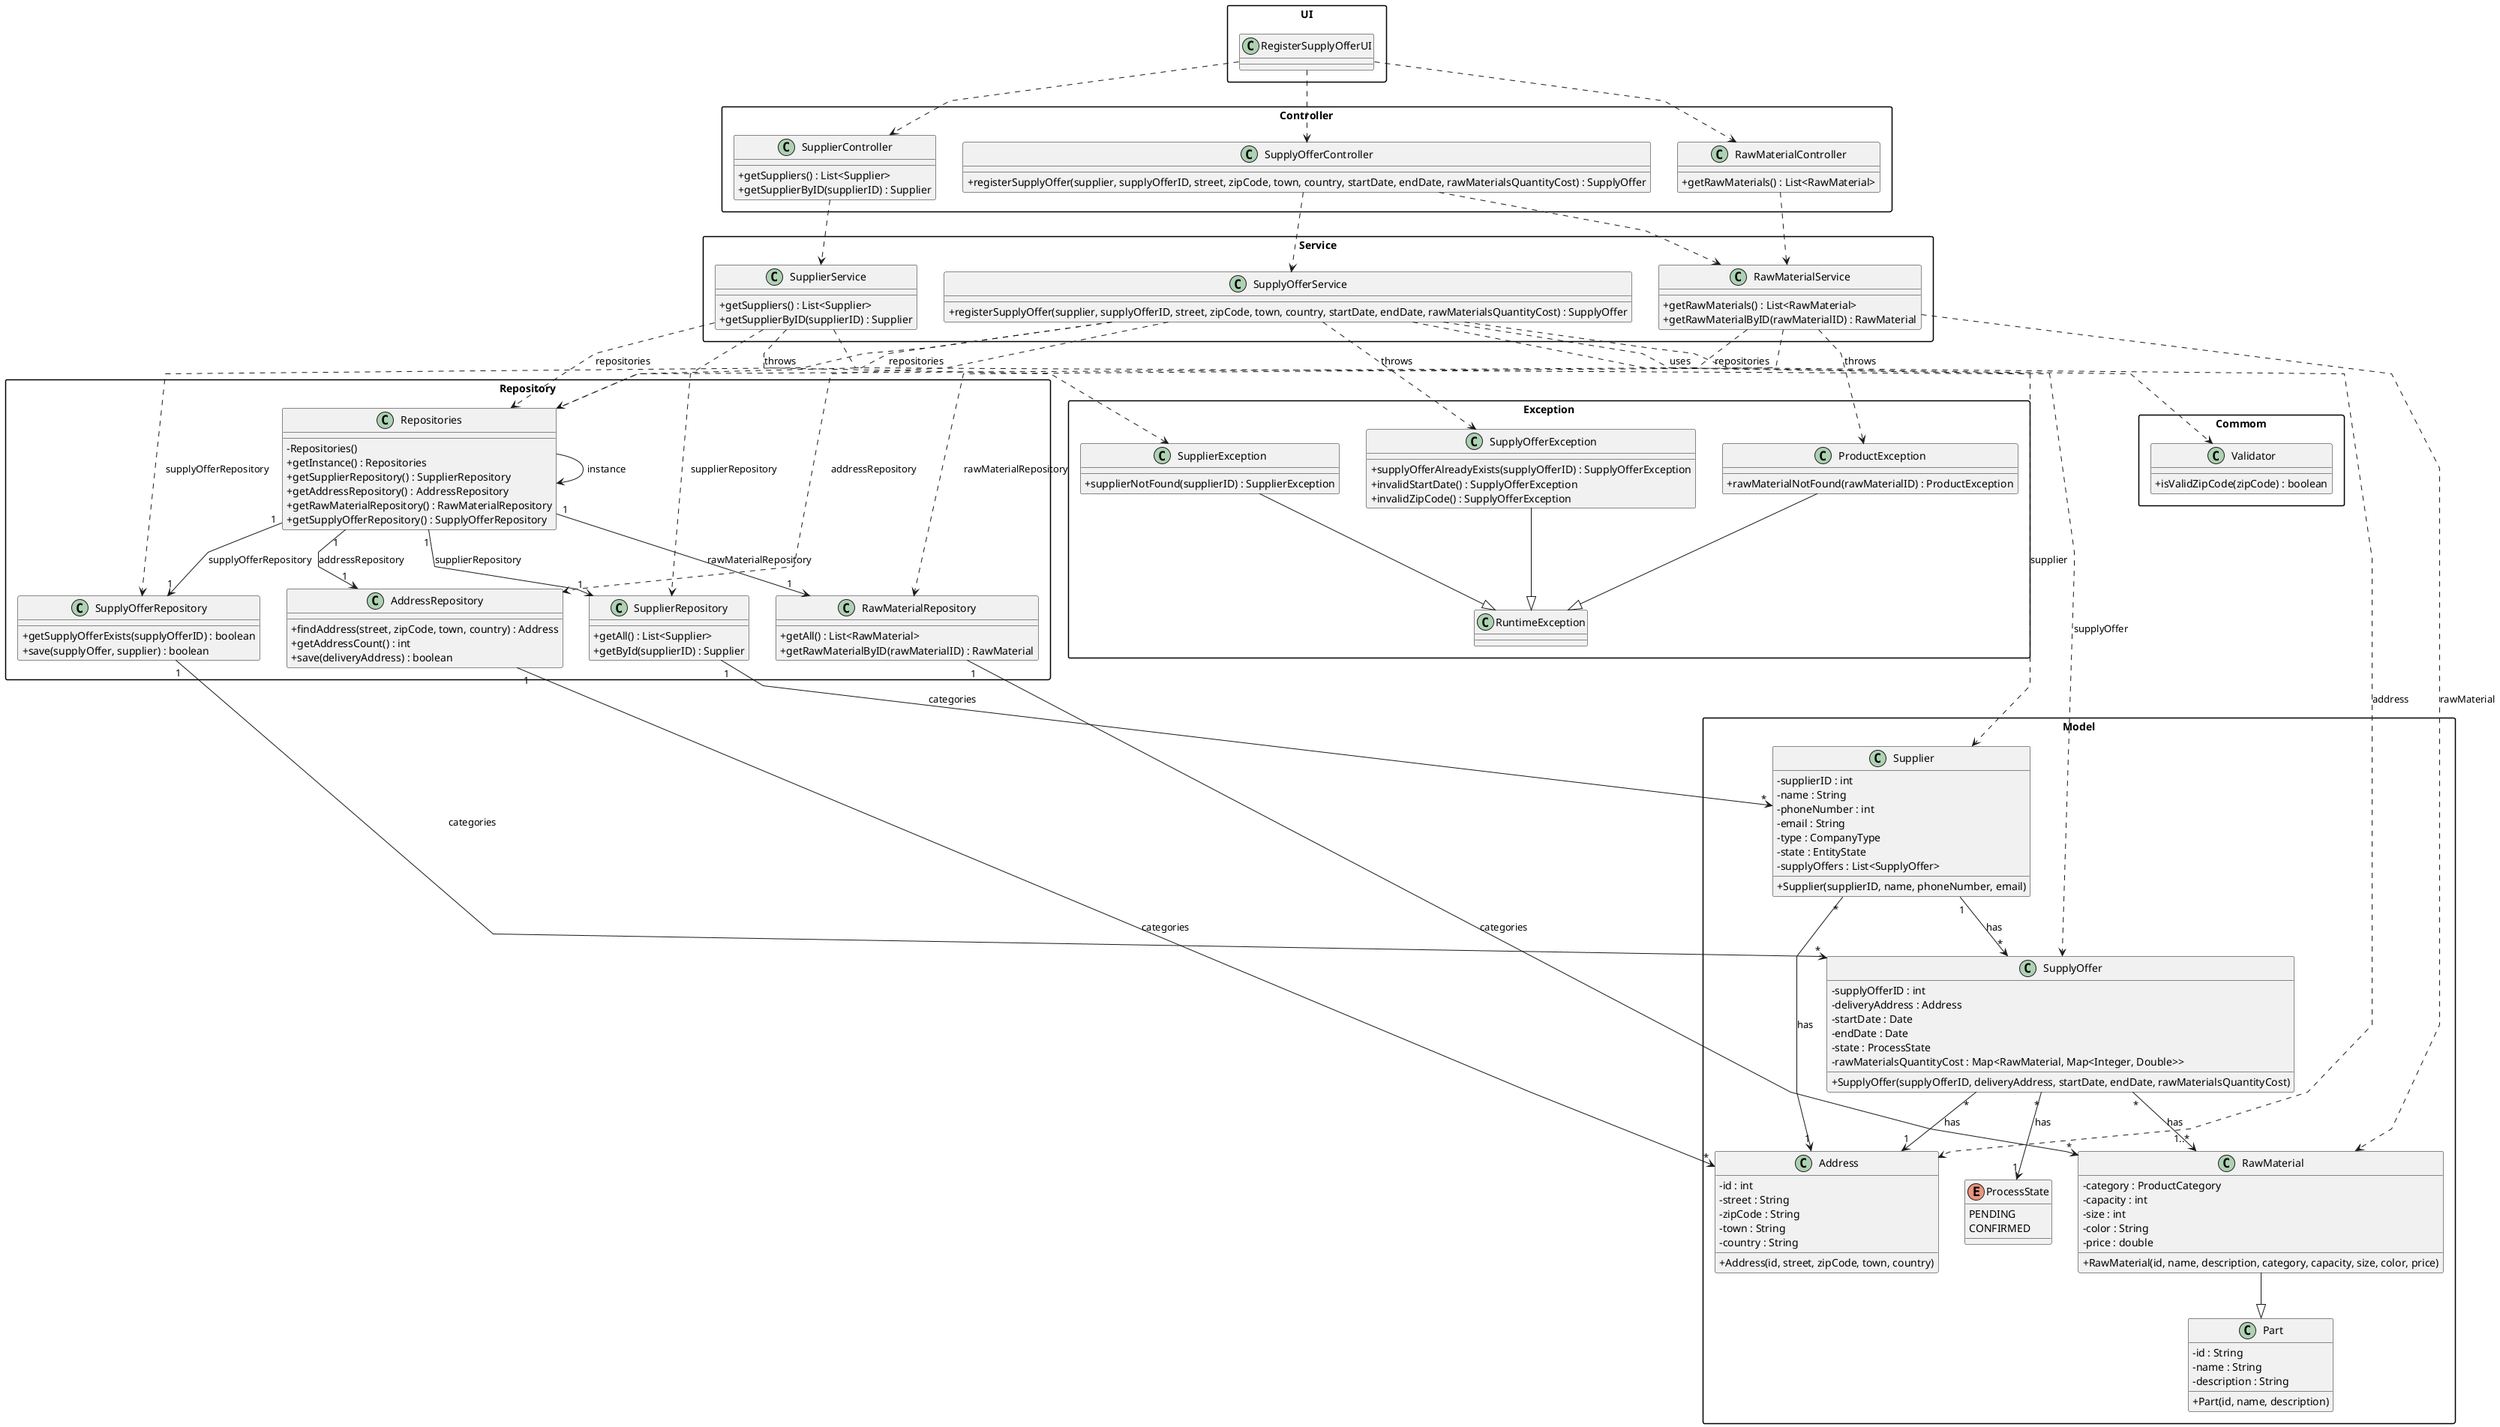 @startuml
skinparam packageStyle rectangle
skinparam shadowing false
skinparam linetype polyline
skinparam classAttributeIconSize 0

package "UI" {
    class RegisterSupplyOfferUI {
    }
}

package "Controller" {
    class SupplierController {
        +getSuppliers() : List<Supplier>
        +getSupplierByID(supplierID) : Supplier
    }

    class SupplyOfferController {
        +registerSupplyOffer(supplier, supplyOfferID, street, zipCode, town, country, startDate, endDate, rawMaterialsQuantityCost) : SupplyOffer
    }

    class RawMaterialController {
        +getRawMaterials() : List<RawMaterial>
    }
}

package "Service" {
    class SupplierService {
        +getSuppliers() : List<Supplier>
        +getSupplierByID(supplierID) : Supplier
    }

    class SupplyOfferService {
        +registerSupplyOffer(supplier, supplyOfferID, street, zipCode, town, country, startDate, endDate, rawMaterialsQuantityCost) : SupplyOffer
    }

    class RawMaterialService {
        +getRawMaterials() : List<RawMaterial>
        +getRawMaterialByID(rawMaterialID) : RawMaterial
    }
}

package "Repository" {
    class Repositories {
        -Repositories()
        +getInstance() : Repositories
        +getSupplierRepository() : SupplierRepository
        +getAddressRepository() : AddressRepository
        +getRawMaterialRepository() : RawMaterialRepository
        +getSupplyOfferRepository() : SupplyOfferRepository
    }

    class SupplierRepository {
        +getAll() : List<Supplier>
        +getById(supplierID) : Supplier
    }

    class AddressRepository {
        +findAddress(street, zipCode, town, country) : Address
        +getAddressCount() : int
        +save(deliveryAddress) : boolean
    }

    class RawMaterialRepository {
        +getAll() : List<RawMaterial>
        +getRawMaterialByID(rawMaterialID) : RawMaterial
    }

    class SupplyOfferRepository {
        +getSupplyOfferExists(supplyOfferID) : boolean
        +save(supplyOffer, supplier) : boolean
    }
}

package "Model" {
    class Supplier {
        -supplierID : int
        -name : String
        -phoneNumber : int
        -email : String
        -type : CompanyType
        -state : EntityState
        -supplyOffers : List<SupplyOffer>
        +Supplier(supplierID, name, phoneNumber, email)
    }

    class SupplyOffer {
        -supplyOfferID : int
        -deliveryAddress : Address
        -startDate : Date
        -endDate : Date
        -state : ProcessState
        -rawMaterialsQuantityCost : Map<RawMaterial, Map<Integer, Double>>
        +SupplyOffer(supplyOfferID, deliveryAddress, startDate, endDate, rawMaterialsQuantityCost)
    }

    class Address {
        -id : int
        -street : String
        -zipCode : String
        -town : String
        -country : String
        +Address(id, street, zipCode, town, country)
    }

    enum ProcessState {
        PENDING
        CONFIRMED
    }

    class Part {
        -id : String
        -name : String
        -description : String
        +Part(id, name, description)
    }

    class RawMaterial {
        -category : ProductCategory
        -capacity : int
        -size : int
        -color : String
        -price : double
        +RawMaterial(id, name, description, category, capacity, size, color, price)
    }
}

package "Exception" {
    class SupplierException {
        +supplierNotFound(supplierID) : SupplierException
    }

    class ProductException {
        +rawMaterialNotFound(rawMaterialID) : ProductException
    }

    class SupplyOfferException {
        +supplyOfferAlreadyExists(supplyOfferID) : SupplyOfferException
        +invalidStartDate() : SupplyOfferException
        +invalidZipCode() : SupplyOfferException
    }

    class RuntimeException
}

package "Commom" {
    class Validator {
        +isValidZipCode(zipCode) : boolean
    }
}


RegisterSupplyOfferUI ..> SupplierController
RegisterSupplyOfferUI ..> SupplyOfferController
RegisterSupplyOfferUI ..> RawMaterialController
SupplierController ..> SupplierService
SupplyOfferController ..> SupplyOfferService
SupplyOfferController ..> RawMaterialService
RawMaterialController ..> RawMaterialService
SupplierService ..> Repositories : repositories
SupplyOfferService ..> Repositories : repositories
RawMaterialService ..> Repositories : repositories
SupplierService ..> SupplierRepository : supplierRepository
SupplyOfferService ..> SupplyOfferRepository : supplyOfferRepository
SupplyOfferService ..> AddressRepository : addressRepository
RawMaterialService ..> RawMaterialRepository : rawMaterialRepository
SupplierService ..> Supplier : supplier
SupplyOfferService ..> SupplyOffer : supplyOffer
SupplyOfferService ..> Address : address
RawMaterialService ..> RawMaterial : rawMaterial
Repositories --> Repositories : instance
Repositories "1" --> "1" SupplierRepository : supplierRepository
Repositories "1" --> "1" AddressRepository : addressRepository
Repositories "1" --> "1" SupplyOfferRepository : supplyOfferRepository
Repositories "1" --> "1" RawMaterialRepository : rawMaterialRepository
SupplierRepository "1" --> "*" Supplier : categories
AddressRepository "1" --> "*" Address : categories
SupplyOfferRepository "1" --> "*" SupplyOffer : categories
RawMaterialRepository "1" --> "*" RawMaterial : categories
Supplier "*" --> "1" Address : has
Supplier "1" --> "*" SupplyOffer : has
SupplyOffer "*" --> "1" Address : has
SupplyOffer "*" --> "1..*" RawMaterial : has
RawMaterial --|> Part
SupplyOffer "*" --> "1" ProcessState : has
SupplierService ..> SupplierException : throws
SupplierException --|> RuntimeException
SupplyOfferService ..> SupplyOfferException : throws
SupplyOfferException --|> RuntimeException
RawMaterialService ..> ProductException : throws
ProductException --|> RuntimeException
SupplyOfferService ..> Validator : uses

@enduml
